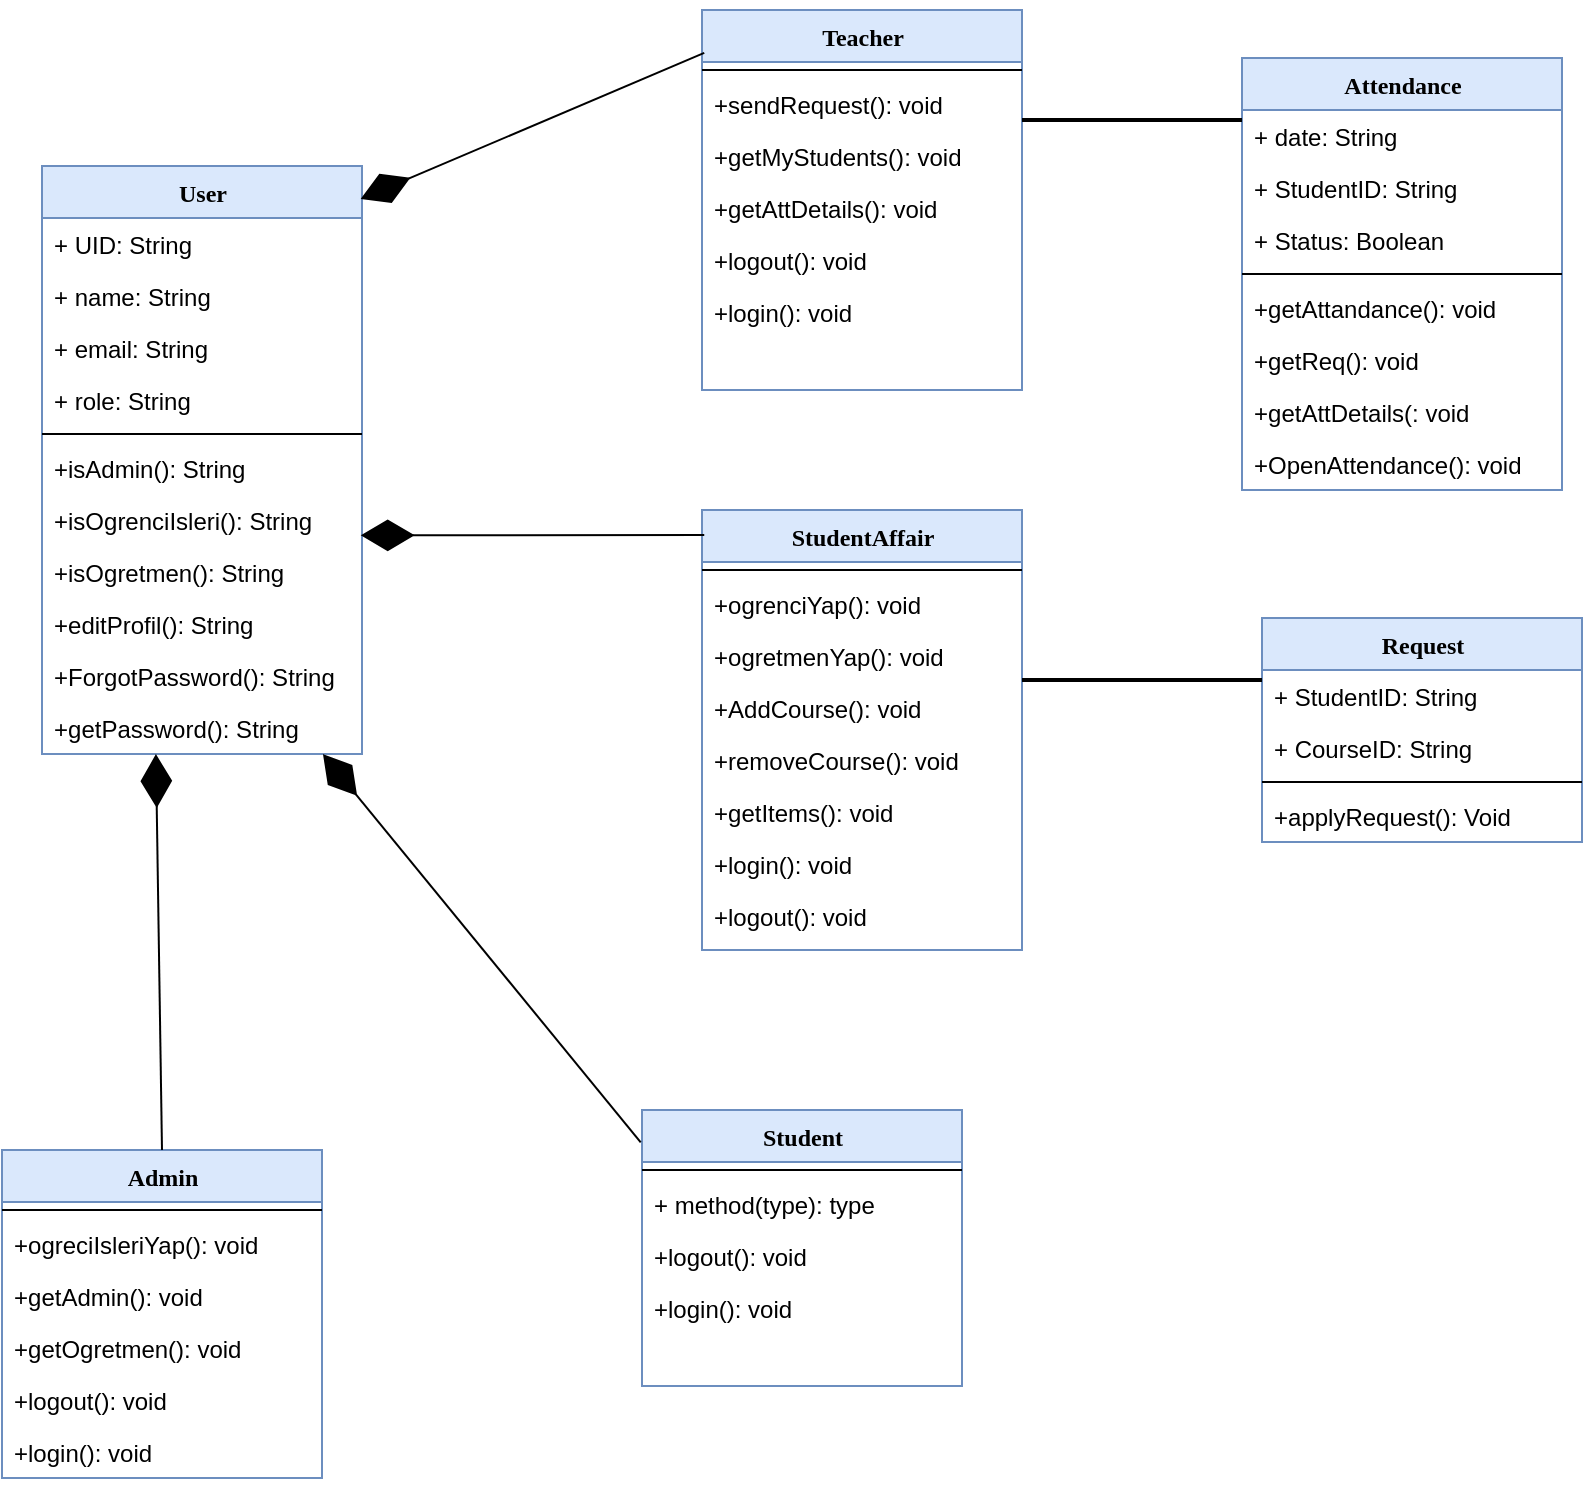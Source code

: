 <mxfile version="12.4.3" type="device" pages="1"><diagram name="Page-1" id="9f46799a-70d6-7492-0946-bef42562c5a5"><mxGraphModel dx="1656" dy="905" grid="1" gridSize="10" guides="1" tooltips="1" connect="1" arrows="1" fold="1" page="1" pageScale="1" pageWidth="1100" pageHeight="850" background="#ffffff" math="0" shadow="0"><root><mxCell id="0"/><mxCell id="1" parent="0"/><mxCell id="78961159f06e98e8-17" value="Student" style="swimlane;html=1;fontStyle=1;align=center;verticalAlign=top;childLayout=stackLayout;horizontal=1;startSize=26;horizontalStack=0;resizeParent=1;resizeLast=0;collapsible=1;marginBottom=0;swimlaneFillColor=#ffffff;rounded=0;shadow=0;comic=0;labelBackgroundColor=none;strokeWidth=1;fillColor=#dae8fc;fontFamily=Verdana;fontSize=12;strokeColor=#6c8ebf;" parent="1" vertex="1"><mxGeometry x="360" y="560" width="160" height="138" as="geometry"/></mxCell><mxCell id="78961159f06e98e8-19" value="" style="line;html=1;strokeWidth=1;fillColor=none;align=left;verticalAlign=middle;spacingTop=-1;spacingLeft=3;spacingRight=3;rotatable=0;labelPosition=right;points=[];portConstraint=eastwest;" parent="78961159f06e98e8-17" vertex="1"><mxGeometry y="26" width="160" height="8" as="geometry"/></mxCell><mxCell id="fy5r1UKn5g69D-dfPo19-1" value="+ method(type): type" style="text;html=1;strokeColor=none;fillColor=none;align=left;verticalAlign=top;spacingLeft=4;spacingRight=4;whiteSpace=wrap;overflow=hidden;rotatable=0;points=[[0,0.5],[1,0.5]];portConstraint=eastwest;" vertex="1" parent="78961159f06e98e8-17"><mxGeometry y="34" width="160" height="26" as="geometry"/></mxCell><mxCell id="fy5r1UKn5g69D-dfPo19-62" value="+logout&lt;span&gt;()&lt;/span&gt;&lt;span&gt;&lt;/span&gt;: void" style="text;html=1;strokeColor=none;fillColor=none;align=left;verticalAlign=top;spacingLeft=4;spacingRight=4;whiteSpace=wrap;overflow=hidden;rotatable=0;points=[[0,0.5],[1,0.5]];portConstraint=eastwest;" vertex="1" parent="78961159f06e98e8-17"><mxGeometry y="60" width="160" height="26" as="geometry"/></mxCell><mxCell id="fy5r1UKn5g69D-dfPo19-63" value="+login&lt;span&gt;()&lt;/span&gt;&lt;span&gt;&lt;/span&gt;: void" style="text;html=1;strokeColor=none;fillColor=none;align=left;verticalAlign=top;spacingLeft=4;spacingRight=4;whiteSpace=wrap;overflow=hidden;rotatable=0;points=[[0,0.5],[1,0.5]];portConstraint=eastwest;" vertex="1" parent="78961159f06e98e8-17"><mxGeometry y="86" width="160" height="26" as="geometry"/></mxCell><mxCell id="fy5r1UKn5g69D-dfPo19-7" value="Teacher" style="swimlane;html=1;fontStyle=1;align=center;verticalAlign=top;childLayout=stackLayout;horizontal=1;startSize=26;horizontalStack=0;resizeParent=1;resizeLast=0;collapsible=1;marginBottom=0;swimlaneFillColor=#ffffff;rounded=0;shadow=0;comic=0;labelBackgroundColor=none;strokeWidth=1;fillColor=#dae8fc;fontFamily=Verdana;fontSize=12;strokeColor=#6c8ebf;" vertex="1" parent="1"><mxGeometry x="390" y="10" width="160" height="190" as="geometry"/></mxCell><mxCell id="fy5r1UKn5g69D-dfPo19-9" value="" style="line;html=1;strokeWidth=1;fillColor=none;align=left;verticalAlign=middle;spacingTop=-1;spacingLeft=3;spacingRight=3;rotatable=0;labelPosition=right;points=[];portConstraint=eastwest;" vertex="1" parent="fy5r1UKn5g69D-dfPo19-7"><mxGeometry y="26" width="160" height="8" as="geometry"/></mxCell><mxCell id="fy5r1UKn5g69D-dfPo19-10" value="+&lt;span&gt;sendRequest()&lt;/span&gt;: void" style="text;html=1;strokeColor=none;fillColor=none;align=left;verticalAlign=top;spacingLeft=4;spacingRight=4;whiteSpace=wrap;overflow=hidden;rotatable=0;points=[[0,0.5],[1,0.5]];portConstraint=eastwest;" vertex="1" parent="fy5r1UKn5g69D-dfPo19-7"><mxGeometry y="34" width="160" height="26" as="geometry"/></mxCell><mxCell id="fy5r1UKn5g69D-dfPo19-49" value="+&lt;span&gt;getMyStudents()&lt;/span&gt;: void" style="text;html=1;strokeColor=none;fillColor=none;align=left;verticalAlign=top;spacingLeft=4;spacingRight=4;whiteSpace=wrap;overflow=hidden;rotatable=0;points=[[0,0.5],[1,0.5]];portConstraint=eastwest;" vertex="1" parent="fy5r1UKn5g69D-dfPo19-7"><mxGeometry y="60" width="160" height="26" as="geometry"/></mxCell><mxCell id="fy5r1UKn5g69D-dfPo19-51" value="+&lt;span&gt;getAttDetails()&lt;/span&gt;: void" style="text;html=1;strokeColor=none;fillColor=none;align=left;verticalAlign=top;spacingLeft=4;spacingRight=4;whiteSpace=wrap;overflow=hidden;rotatable=0;points=[[0,0.5],[1,0.5]];portConstraint=eastwest;" vertex="1" parent="fy5r1UKn5g69D-dfPo19-7"><mxGeometry y="86" width="160" height="26" as="geometry"/></mxCell><mxCell id="fy5r1UKn5g69D-dfPo19-60" value="+logout&lt;span&gt;()&lt;/span&gt;&lt;span&gt;&lt;/span&gt;: void" style="text;html=1;strokeColor=none;fillColor=none;align=left;verticalAlign=top;spacingLeft=4;spacingRight=4;whiteSpace=wrap;overflow=hidden;rotatable=0;points=[[0,0.5],[1,0.5]];portConstraint=eastwest;" vertex="1" parent="fy5r1UKn5g69D-dfPo19-7"><mxGeometry y="112" width="160" height="26" as="geometry"/></mxCell><mxCell id="fy5r1UKn5g69D-dfPo19-61" value="+login&lt;span&gt;()&lt;/span&gt;&lt;span&gt;&lt;/span&gt;: void" style="text;html=1;strokeColor=none;fillColor=none;align=left;verticalAlign=top;spacingLeft=4;spacingRight=4;whiteSpace=wrap;overflow=hidden;rotatable=0;points=[[0,0.5],[1,0.5]];portConstraint=eastwest;" vertex="1" parent="fy5r1UKn5g69D-dfPo19-7"><mxGeometry y="138" width="160" height="26" as="geometry"/></mxCell><mxCell id="fy5r1UKn5g69D-dfPo19-24" value="Attendance" style="swimlane;html=1;fontStyle=1;align=center;verticalAlign=top;childLayout=stackLayout;horizontal=1;startSize=26;horizontalStack=0;resizeParent=1;resizeLast=0;collapsible=1;marginBottom=0;swimlaneFillColor=#ffffff;rounded=0;shadow=0;comic=0;labelBackgroundColor=none;strokeWidth=1;fillColor=#dae8fc;fontFamily=Verdana;fontSize=12;strokeColor=#6c8ebf;" vertex="1" parent="1"><mxGeometry x="660" y="34" width="160" height="216" as="geometry"/></mxCell><mxCell id="fy5r1UKn5g69D-dfPo19-25" value="+ date: String" style="text;html=1;strokeColor=none;fillColor=none;align=left;verticalAlign=top;spacingLeft=4;spacingRight=4;whiteSpace=wrap;overflow=hidden;rotatable=0;points=[[0,0.5],[1,0.5]];portConstraint=eastwest;" vertex="1" parent="fy5r1UKn5g69D-dfPo19-24"><mxGeometry y="26" width="160" height="26" as="geometry"/></mxCell><mxCell id="fy5r1UKn5g69D-dfPo19-34" value="+ StudentID: String" style="text;html=1;strokeColor=none;fillColor=none;align=left;verticalAlign=top;spacingLeft=4;spacingRight=4;whiteSpace=wrap;overflow=hidden;rotatable=0;points=[[0,0.5],[1,0.5]];portConstraint=eastwest;" vertex="1" parent="fy5r1UKn5g69D-dfPo19-24"><mxGeometry y="52" width="160" height="26" as="geometry"/></mxCell><mxCell id="fy5r1UKn5g69D-dfPo19-35" value="+ Status: Boolean" style="text;html=1;strokeColor=none;fillColor=none;align=left;verticalAlign=top;spacingLeft=4;spacingRight=4;whiteSpace=wrap;overflow=hidden;rotatable=0;points=[[0,0.5],[1,0.5]];portConstraint=eastwest;" vertex="1" parent="fy5r1UKn5g69D-dfPo19-24"><mxGeometry y="78" width="160" height="26" as="geometry"/></mxCell><mxCell id="fy5r1UKn5g69D-dfPo19-26" value="" style="line;html=1;strokeWidth=1;fillColor=none;align=left;verticalAlign=middle;spacingTop=-1;spacingLeft=3;spacingRight=3;rotatable=0;labelPosition=right;points=[];portConstraint=eastwest;" vertex="1" parent="fy5r1UKn5g69D-dfPo19-24"><mxGeometry y="104" width="160" height="8" as="geometry"/></mxCell><mxCell id="fy5r1UKn5g69D-dfPo19-27" value="+&lt;span&gt;getAttandance()&lt;/span&gt;: void" style="text;html=1;strokeColor=none;fillColor=none;align=left;verticalAlign=top;spacingLeft=4;spacingRight=4;whiteSpace=wrap;overflow=hidden;rotatable=0;points=[[0,0.5],[1,0.5]];portConstraint=eastwest;" vertex="1" parent="fy5r1UKn5g69D-dfPo19-24"><mxGeometry y="112" width="160" height="26" as="geometry"/></mxCell><mxCell id="fy5r1UKn5g69D-dfPo19-36" value="+&lt;span&gt;getReq()&lt;/span&gt;: void" style="text;html=1;strokeColor=none;fillColor=none;align=left;verticalAlign=top;spacingLeft=4;spacingRight=4;whiteSpace=wrap;overflow=hidden;rotatable=0;points=[[0,0.5],[1,0.5]];portConstraint=eastwest;" vertex="1" parent="fy5r1UKn5g69D-dfPo19-24"><mxGeometry y="138" width="160" height="26" as="geometry"/></mxCell><mxCell id="fy5r1UKn5g69D-dfPo19-37" value="+&lt;span&gt;getAttDetails(&lt;/span&gt;: void" style="text;html=1;strokeColor=none;fillColor=none;align=left;verticalAlign=top;spacingLeft=4;spacingRight=4;whiteSpace=wrap;overflow=hidden;rotatable=0;points=[[0,0.5],[1,0.5]];portConstraint=eastwest;" vertex="1" parent="fy5r1UKn5g69D-dfPo19-24"><mxGeometry y="164" width="160" height="26" as="geometry"/></mxCell><mxCell id="fy5r1UKn5g69D-dfPo19-77" value="+&lt;span&gt;OpenAttendance()&lt;/span&gt;&lt;span&gt;&lt;/span&gt;: void" style="text;html=1;strokeColor=none;fillColor=none;align=left;verticalAlign=top;spacingLeft=4;spacingRight=4;whiteSpace=wrap;overflow=hidden;rotatable=0;points=[[0,0.5],[1,0.5]];portConstraint=eastwest;" vertex="1" parent="fy5r1UKn5g69D-dfPo19-24"><mxGeometry y="190" width="160" height="26" as="geometry"/></mxCell><mxCell id="fy5r1UKn5g69D-dfPo19-28" value="Request" style="swimlane;html=1;fontStyle=1;align=center;verticalAlign=top;childLayout=stackLayout;horizontal=1;startSize=26;horizontalStack=0;resizeParent=1;resizeLast=0;collapsible=1;marginBottom=0;swimlaneFillColor=#ffffff;rounded=0;shadow=0;comic=0;labelBackgroundColor=none;strokeWidth=1;fillColor=#dae8fc;fontFamily=Verdana;fontSize=12;strokeColor=#6c8ebf;" vertex="1" parent="1"><mxGeometry x="670" y="314" width="160" height="112" as="geometry"/></mxCell><mxCell id="fy5r1UKn5g69D-dfPo19-29" value="+ StudentID: String" style="text;html=1;strokeColor=none;fillColor=none;align=left;verticalAlign=top;spacingLeft=4;spacingRight=4;whiteSpace=wrap;overflow=hidden;rotatable=0;points=[[0,0.5],[1,0.5]];portConstraint=eastwest;" vertex="1" parent="fy5r1UKn5g69D-dfPo19-28"><mxGeometry y="26" width="160" height="26" as="geometry"/></mxCell><mxCell id="fy5r1UKn5g69D-dfPo19-32" value="+ CourseID: String" style="text;html=1;strokeColor=none;fillColor=none;align=left;verticalAlign=top;spacingLeft=4;spacingRight=4;whiteSpace=wrap;overflow=hidden;rotatable=0;points=[[0,0.5],[1,0.5]];portConstraint=eastwest;" vertex="1" parent="fy5r1UKn5g69D-dfPo19-28"><mxGeometry y="52" width="160" height="26" as="geometry"/></mxCell><mxCell id="fy5r1UKn5g69D-dfPo19-30" value="" style="line;html=1;strokeWidth=1;fillColor=none;align=left;verticalAlign=middle;spacingTop=-1;spacingLeft=3;spacingRight=3;rotatable=0;labelPosition=right;points=[];portConstraint=eastwest;" vertex="1" parent="fy5r1UKn5g69D-dfPo19-28"><mxGeometry y="78" width="160" height="8" as="geometry"/></mxCell><mxCell id="fy5r1UKn5g69D-dfPo19-31" value="+&lt;span&gt;applyRequest()&lt;/span&gt;: Void" style="text;html=1;strokeColor=none;fillColor=none;align=left;verticalAlign=top;spacingLeft=4;spacingRight=4;whiteSpace=wrap;overflow=hidden;rotatable=0;points=[[0,0.5],[1,0.5]];portConstraint=eastwest;" vertex="1" parent="fy5r1UKn5g69D-dfPo19-28"><mxGeometry y="86" width="160" height="26" as="geometry"/></mxCell><mxCell id="fy5r1UKn5g69D-dfPo19-38" value="StudentAffair" style="swimlane;html=1;fontStyle=1;align=center;verticalAlign=top;childLayout=stackLayout;horizontal=1;startSize=26;horizontalStack=0;resizeParent=1;resizeLast=0;collapsible=1;marginBottom=0;swimlaneFillColor=#ffffff;rounded=0;shadow=0;comic=0;labelBackgroundColor=none;strokeWidth=1;fillColor=#dae8fc;fontFamily=Verdana;fontSize=12;strokeColor=#6c8ebf;" vertex="1" parent="1"><mxGeometry x="390" y="260" width="160" height="220" as="geometry"/></mxCell><mxCell id="fy5r1UKn5g69D-dfPo19-40" value="" style="line;html=1;strokeWidth=1;fillColor=none;align=left;verticalAlign=middle;spacingTop=-1;spacingLeft=3;spacingRight=3;rotatable=0;labelPosition=right;points=[];portConstraint=eastwest;" vertex="1" parent="fy5r1UKn5g69D-dfPo19-38"><mxGeometry y="26" width="160" height="8" as="geometry"/></mxCell><mxCell id="fy5r1UKn5g69D-dfPo19-41" value="+&lt;span&gt;ogrenciYap()&lt;/span&gt;: void" style="text;html=1;strokeColor=none;fillColor=none;align=left;verticalAlign=top;spacingLeft=4;spacingRight=4;whiteSpace=wrap;overflow=hidden;rotatable=0;points=[[0,0.5],[1,0.5]];portConstraint=eastwest;" vertex="1" parent="fy5r1UKn5g69D-dfPo19-38"><mxGeometry y="34" width="160" height="26" as="geometry"/></mxCell><mxCell id="fy5r1UKn5g69D-dfPo19-42" value="+&lt;span&gt;ogretmenYap()&lt;/span&gt;: void" style="text;html=1;strokeColor=none;fillColor=none;align=left;verticalAlign=top;spacingLeft=4;spacingRight=4;whiteSpace=wrap;overflow=hidden;rotatable=0;points=[[0,0.5],[1,0.5]];portConstraint=eastwest;" vertex="1" parent="fy5r1UKn5g69D-dfPo19-38"><mxGeometry y="60" width="160" height="26" as="geometry"/></mxCell><mxCell id="fy5r1UKn5g69D-dfPo19-43" value="+&lt;span&gt;AddCourse()&lt;/span&gt;: void" style="text;html=1;strokeColor=none;fillColor=none;align=left;verticalAlign=top;spacingLeft=4;spacingRight=4;whiteSpace=wrap;overflow=hidden;rotatable=0;points=[[0,0.5],[1,0.5]];portConstraint=eastwest;" vertex="1" parent="fy5r1UKn5g69D-dfPo19-38"><mxGeometry y="86" width="160" height="26" as="geometry"/></mxCell><mxCell id="fy5r1UKn5g69D-dfPo19-50" value="+&lt;span&gt;removeCourse()&lt;/span&gt;: void" style="text;html=1;strokeColor=none;fillColor=none;align=left;verticalAlign=top;spacingLeft=4;spacingRight=4;whiteSpace=wrap;overflow=hidden;rotatable=0;points=[[0,0.5],[1,0.5]];portConstraint=eastwest;" vertex="1" parent="fy5r1UKn5g69D-dfPo19-38"><mxGeometry y="112" width="160" height="26" as="geometry"/></mxCell><mxCell id="fy5r1UKn5g69D-dfPo19-52" value="+&lt;span&gt;getItems()&lt;/span&gt;&lt;span&gt;&lt;/span&gt;: void" style="text;html=1;strokeColor=none;fillColor=none;align=left;verticalAlign=top;spacingLeft=4;spacingRight=4;whiteSpace=wrap;overflow=hidden;rotatable=0;points=[[0,0.5],[1,0.5]];portConstraint=eastwest;" vertex="1" parent="fy5r1UKn5g69D-dfPo19-38"><mxGeometry y="138" width="160" height="26" as="geometry"/></mxCell><mxCell id="fy5r1UKn5g69D-dfPo19-55" value="+login&lt;span&gt;()&lt;/span&gt;&lt;span&gt;&lt;/span&gt;: void" style="text;html=1;strokeColor=none;fillColor=none;align=left;verticalAlign=top;spacingLeft=4;spacingRight=4;whiteSpace=wrap;overflow=hidden;rotatable=0;points=[[0,0.5],[1,0.5]];portConstraint=eastwest;" vertex="1" parent="fy5r1UKn5g69D-dfPo19-38"><mxGeometry y="164" width="160" height="26" as="geometry"/></mxCell><mxCell id="fy5r1UKn5g69D-dfPo19-57" value="+logout&lt;span&gt;()&lt;/span&gt;&lt;span&gt;&lt;/span&gt;: void" style="text;html=1;strokeColor=none;fillColor=none;align=left;verticalAlign=top;spacingLeft=4;spacingRight=4;whiteSpace=wrap;overflow=hidden;rotatable=0;points=[[0,0.5],[1,0.5]];portConstraint=eastwest;" vertex="1" parent="fy5r1UKn5g69D-dfPo19-38"><mxGeometry y="190" width="160" height="26" as="geometry"/></mxCell><mxCell id="fy5r1UKn5g69D-dfPo19-45" value="Admin" style="swimlane;html=1;fontStyle=1;align=center;verticalAlign=top;childLayout=stackLayout;horizontal=1;startSize=26;horizontalStack=0;resizeParent=1;resizeLast=0;collapsible=1;marginBottom=0;swimlaneFillColor=#ffffff;rounded=0;shadow=0;comic=0;labelBackgroundColor=none;strokeWidth=1;fillColor=#dae8fc;fontFamily=Verdana;fontSize=12;strokeColor=#6c8ebf;" vertex="1" parent="1"><mxGeometry x="40" y="580" width="160" height="164" as="geometry"/></mxCell><mxCell id="fy5r1UKn5g69D-dfPo19-47" value="" style="line;html=1;strokeWidth=1;fillColor=none;align=left;verticalAlign=middle;spacingTop=-1;spacingLeft=3;spacingRight=3;rotatable=0;labelPosition=right;points=[];portConstraint=eastwest;" vertex="1" parent="fy5r1UKn5g69D-dfPo19-45"><mxGeometry y="26" width="160" height="8" as="geometry"/></mxCell><mxCell id="fy5r1UKn5g69D-dfPo19-48" value="+&lt;span&gt;ogreciIsleriYap()&lt;/span&gt;: void" style="text;html=1;strokeColor=none;fillColor=none;align=left;verticalAlign=top;spacingLeft=4;spacingRight=4;whiteSpace=wrap;overflow=hidden;rotatable=0;points=[[0,0.5],[1,0.5]];portConstraint=eastwest;" vertex="1" parent="fy5r1UKn5g69D-dfPo19-45"><mxGeometry y="34" width="160" height="26" as="geometry"/></mxCell><mxCell id="fy5r1UKn5g69D-dfPo19-53" value="+&lt;span&gt;getAdmin()&lt;/span&gt;: void" style="text;html=1;strokeColor=none;fillColor=none;align=left;verticalAlign=top;spacingLeft=4;spacingRight=4;whiteSpace=wrap;overflow=hidden;rotatable=0;points=[[0,0.5],[1,0.5]];portConstraint=eastwest;" vertex="1" parent="fy5r1UKn5g69D-dfPo19-45"><mxGeometry y="60" width="160" height="26" as="geometry"/></mxCell><mxCell id="fy5r1UKn5g69D-dfPo19-54" value="+&lt;span&gt;getOgretmen()&lt;/span&gt;&lt;span&gt;&lt;/span&gt;: void" style="text;html=1;strokeColor=none;fillColor=none;align=left;verticalAlign=top;spacingLeft=4;spacingRight=4;whiteSpace=wrap;overflow=hidden;rotatable=0;points=[[0,0.5],[1,0.5]];portConstraint=eastwest;" vertex="1" parent="fy5r1UKn5g69D-dfPo19-45"><mxGeometry y="86" width="160" height="26" as="geometry"/></mxCell><mxCell id="fy5r1UKn5g69D-dfPo19-59" value="+logout&lt;span&gt;()&lt;/span&gt;&lt;span&gt;&lt;/span&gt;: void" style="text;html=1;strokeColor=none;fillColor=none;align=left;verticalAlign=top;spacingLeft=4;spacingRight=4;whiteSpace=wrap;overflow=hidden;rotatable=0;points=[[0,0.5],[1,0.5]];portConstraint=eastwest;" vertex="1" parent="fy5r1UKn5g69D-dfPo19-45"><mxGeometry y="112" width="160" height="26" as="geometry"/></mxCell><mxCell id="fy5r1UKn5g69D-dfPo19-58" value="+login&lt;span&gt;()&lt;/span&gt;&lt;span&gt;&lt;/span&gt;: void" style="text;html=1;strokeColor=none;fillColor=none;align=left;verticalAlign=top;spacingLeft=4;spacingRight=4;whiteSpace=wrap;overflow=hidden;rotatable=0;points=[[0,0.5],[1,0.5]];portConstraint=eastwest;" vertex="1" parent="fy5r1UKn5g69D-dfPo19-45"><mxGeometry y="138" width="160" height="26" as="geometry"/></mxCell><mxCell id="fy5r1UKn5g69D-dfPo19-64" value="User" style="swimlane;html=1;fontStyle=1;align=center;verticalAlign=top;childLayout=stackLayout;horizontal=1;startSize=26;horizontalStack=0;resizeParent=1;resizeLast=0;collapsible=1;marginBottom=0;swimlaneFillColor=#ffffff;rounded=0;shadow=0;comic=0;labelBackgroundColor=none;strokeWidth=1;fillColor=#dae8fc;fontFamily=Verdana;fontSize=12;strokeColor=#6c8ebf;" vertex="1" parent="1"><mxGeometry x="60" y="88" width="160" height="294" as="geometry"/></mxCell><mxCell id="fy5r1UKn5g69D-dfPo19-65" value="+ UID: String" style="text;html=1;strokeColor=none;fillColor=none;align=left;verticalAlign=top;spacingLeft=4;spacingRight=4;whiteSpace=wrap;overflow=hidden;rotatable=0;points=[[0,0.5],[1,0.5]];portConstraint=eastwest;" vertex="1" parent="fy5r1UKn5g69D-dfPo19-64"><mxGeometry y="26" width="160" height="26" as="geometry"/></mxCell><mxCell id="fy5r1UKn5g69D-dfPo19-70" value="+ name: String" style="text;html=1;strokeColor=none;fillColor=none;align=left;verticalAlign=top;spacingLeft=4;spacingRight=4;whiteSpace=wrap;overflow=hidden;rotatable=0;points=[[0,0.5],[1,0.5]];portConstraint=eastwest;" vertex="1" parent="fy5r1UKn5g69D-dfPo19-64"><mxGeometry y="52" width="160" height="26" as="geometry"/></mxCell><mxCell id="fy5r1UKn5g69D-dfPo19-71" value="+ email: String" style="text;html=1;strokeColor=none;fillColor=none;align=left;verticalAlign=top;spacingLeft=4;spacingRight=4;whiteSpace=wrap;overflow=hidden;rotatable=0;points=[[0,0.5],[1,0.5]];portConstraint=eastwest;" vertex="1" parent="fy5r1UKn5g69D-dfPo19-64"><mxGeometry y="78" width="160" height="26" as="geometry"/></mxCell><mxCell id="fy5r1UKn5g69D-dfPo19-72" value="+ role: String" style="text;html=1;strokeColor=none;fillColor=none;align=left;verticalAlign=top;spacingLeft=4;spacingRight=4;whiteSpace=wrap;overflow=hidden;rotatable=0;points=[[0,0.5],[1,0.5]];portConstraint=eastwest;" vertex="1" parent="fy5r1UKn5g69D-dfPo19-64"><mxGeometry y="104" width="160" height="26" as="geometry"/></mxCell><mxCell id="fy5r1UKn5g69D-dfPo19-66" value="" style="line;html=1;strokeWidth=1;fillColor=none;align=left;verticalAlign=middle;spacingTop=-1;spacingLeft=3;spacingRight=3;rotatable=0;labelPosition=right;points=[];portConstraint=eastwest;" vertex="1" parent="fy5r1UKn5g69D-dfPo19-64"><mxGeometry y="130" width="160" height="8" as="geometry"/></mxCell><mxCell id="fy5r1UKn5g69D-dfPo19-73" value="+&lt;span&gt;isAdmin()&lt;/span&gt;: String" style="text;html=1;strokeColor=none;fillColor=none;align=left;verticalAlign=top;spacingLeft=4;spacingRight=4;whiteSpace=wrap;overflow=hidden;rotatable=0;points=[[0,0.5],[1,0.5]];portConstraint=eastwest;" vertex="1" parent="fy5r1UKn5g69D-dfPo19-64"><mxGeometry y="138" width="160" height="26" as="geometry"/></mxCell><mxCell id="fy5r1UKn5g69D-dfPo19-74" value="+&lt;span&gt;isOgrenciIsleri&lt;/span&gt;&lt;span&gt;()&lt;/span&gt;: String" style="text;html=1;strokeColor=none;fillColor=none;align=left;verticalAlign=top;spacingLeft=4;spacingRight=4;whiteSpace=wrap;overflow=hidden;rotatable=0;points=[[0,0.5],[1,0.5]];portConstraint=eastwest;" vertex="1" parent="fy5r1UKn5g69D-dfPo19-64"><mxGeometry y="164" width="160" height="26" as="geometry"/></mxCell><mxCell id="fy5r1UKn5g69D-dfPo19-75" value="+&lt;span&gt;isOgretmen&lt;/span&gt;&lt;span&gt;()&lt;/span&gt;: String" style="text;html=1;strokeColor=none;fillColor=none;align=left;verticalAlign=top;spacingLeft=4;spacingRight=4;whiteSpace=wrap;overflow=hidden;rotatable=0;points=[[0,0.5],[1,0.5]];portConstraint=eastwest;" vertex="1" parent="fy5r1UKn5g69D-dfPo19-64"><mxGeometry y="190" width="160" height="26" as="geometry"/></mxCell><mxCell id="fy5r1UKn5g69D-dfPo19-76" value="+&lt;span&gt;editProfil()&lt;/span&gt;&lt;span&gt;&lt;/span&gt;: String" style="text;html=1;strokeColor=none;fillColor=none;align=left;verticalAlign=top;spacingLeft=4;spacingRight=4;whiteSpace=wrap;overflow=hidden;rotatable=0;points=[[0,0.5],[1,0.5]];portConstraint=eastwest;" vertex="1" parent="fy5r1UKn5g69D-dfPo19-64"><mxGeometry y="216" width="160" height="26" as="geometry"/></mxCell><mxCell id="fy5r1UKn5g69D-dfPo19-78" value="+&lt;span&gt;ForgotPassword()&lt;/span&gt;&lt;span&gt;&lt;/span&gt;: String" style="text;html=1;strokeColor=none;fillColor=none;align=left;verticalAlign=top;spacingLeft=4;spacingRight=4;whiteSpace=wrap;overflow=hidden;rotatable=0;points=[[0,0.5],[1,0.5]];portConstraint=eastwest;" vertex="1" parent="fy5r1UKn5g69D-dfPo19-64"><mxGeometry y="242" width="160" height="26" as="geometry"/></mxCell><mxCell id="fy5r1UKn5g69D-dfPo19-79" value="+&lt;span&gt;getPassword()&lt;/span&gt;&lt;span&gt;&lt;/span&gt;: String" style="text;html=1;strokeColor=none;fillColor=none;align=left;verticalAlign=top;spacingLeft=4;spacingRight=4;whiteSpace=wrap;overflow=hidden;rotatable=0;points=[[0,0.5],[1,0.5]];portConstraint=eastwest;" vertex="1" parent="fy5r1UKn5g69D-dfPo19-64"><mxGeometry y="268" width="160" height="26" as="geometry"/></mxCell><mxCell id="fy5r1UKn5g69D-dfPo19-103" value="" style="endArrow=diamondThin;endFill=1;endSize=24;html=1;entryX=0.996;entryY=0.056;entryDx=0;entryDy=0;entryPerimeter=0;exitX=0.007;exitY=0.113;exitDx=0;exitDy=0;exitPerimeter=0;" edge="1" parent="1" source="fy5r1UKn5g69D-dfPo19-7" target="fy5r1UKn5g69D-dfPo19-64"><mxGeometry width="160" relative="1" as="geometry"><mxPoint x="230" y="240" as="sourcePoint"/><mxPoint x="390" y="240" as="targetPoint"/></mxGeometry></mxCell><mxCell id="fy5r1UKn5g69D-dfPo19-104" value="" style="endArrow=diamondThin;endFill=1;endSize=24;html=1;entryX=0.996;entryY=0.794;entryDx=0;entryDy=0;entryPerimeter=0;exitX=0.007;exitY=0.057;exitDx=0;exitDy=0;exitPerimeter=0;" edge="1" parent="1" source="fy5r1UKn5g69D-dfPo19-38" target="fy5r1UKn5g69D-dfPo19-74"><mxGeometry width="160" relative="1" as="geometry"><mxPoint x="390.0" y="260" as="sourcePoint"/><mxPoint x="218.24" y="332.994" as="targetPoint"/></mxGeometry></mxCell><mxCell id="fy5r1UKn5g69D-dfPo19-105" value="" style="endArrow=diamondThin;endFill=1;endSize=24;html=1;entryX=0.878;entryY=1.002;entryDx=0;entryDy=0;entryPerimeter=0;exitX=-0.004;exitY=0.117;exitDx=0;exitDy=0;exitPerimeter=0;" edge="1" parent="1" source="78961159f06e98e8-17" target="fy5r1UKn5g69D-dfPo19-79"><mxGeometry width="160" relative="1" as="geometry"><mxPoint x="311.76" y="500" as="sourcePoint"/><mxPoint x="140.0" y="500.104" as="targetPoint"/></mxGeometry></mxCell><mxCell id="fy5r1UKn5g69D-dfPo19-106" value="" style="endArrow=diamondThin;endFill=1;endSize=24;html=1;entryX=0.356;entryY=1.002;entryDx=0;entryDy=0;entryPerimeter=0;exitX=0.5;exitY=0;exitDx=0;exitDy=0;" edge="1" parent="1" source="fy5r1UKn5g69D-dfPo19-45" target="fy5r1UKn5g69D-dfPo19-79"><mxGeometry width="160" relative="1" as="geometry"><mxPoint x="278.88" y="604.096" as="sourcePoint"/><mxPoint x="120.0" y="410.002" as="targetPoint"/></mxGeometry></mxCell><mxCell id="fy5r1UKn5g69D-dfPo19-107" value="" style="line;strokeWidth=2;html=1;fillColor=#DAE8FC;gradientColor=#E3EBFF;" vertex="1" parent="1"><mxGeometry x="550" y="60" width="110" height="10" as="geometry"/></mxCell><mxCell id="fy5r1UKn5g69D-dfPo19-108" value="" style="line;strokeWidth=2;html=1;fillColor=#DAE8FC;gradientColor=#E3EBFF;" vertex="1" parent="1"><mxGeometry x="550" y="340" width="120" height="10" as="geometry"/></mxCell></root></mxGraphModel></diagram></mxfile>